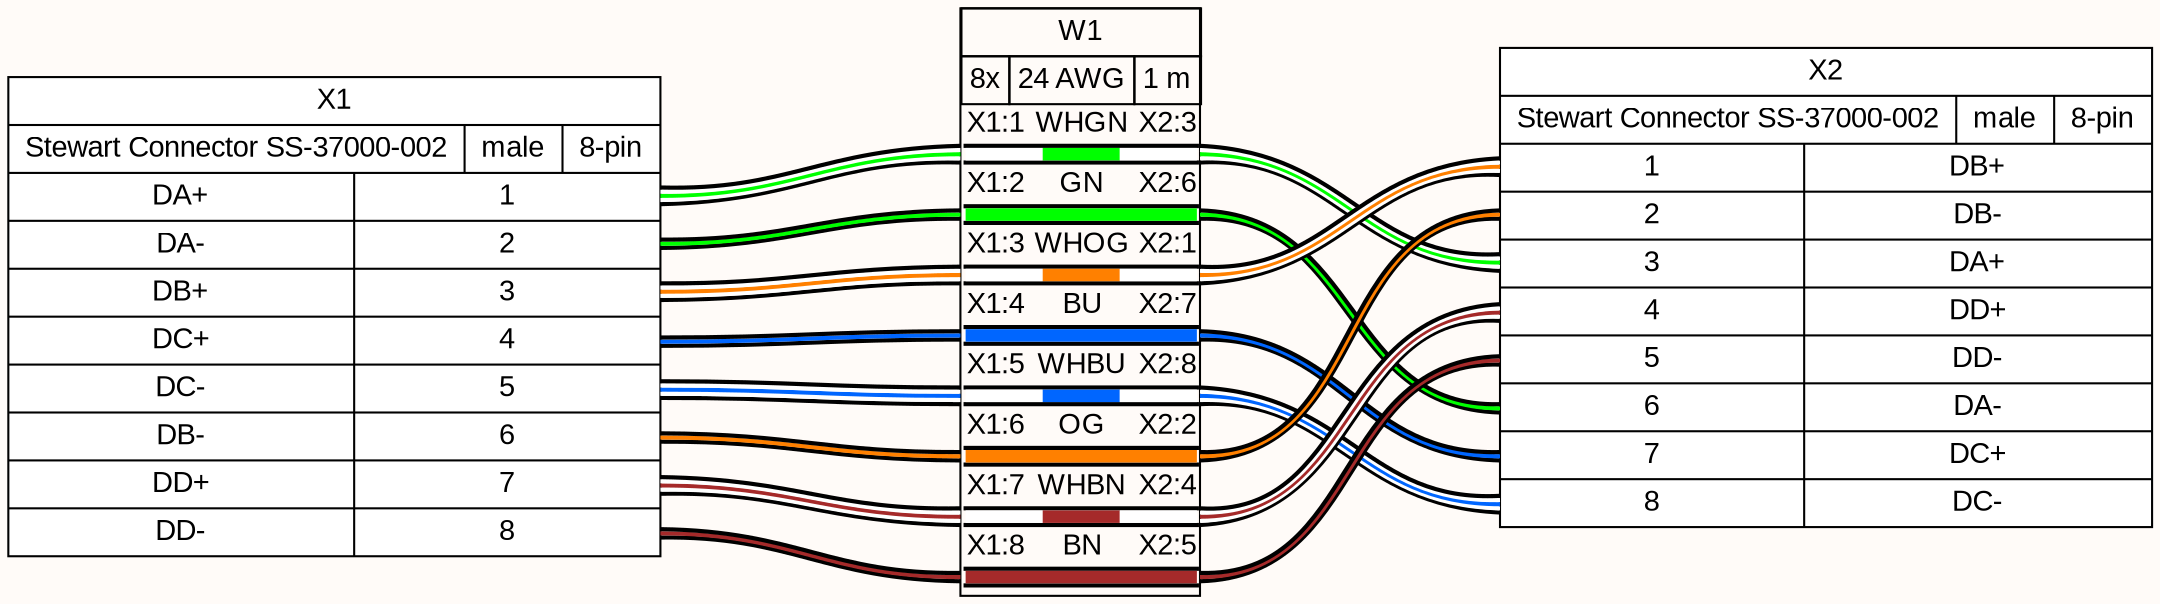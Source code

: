 graph {
// Graph generated by WireViz
// https://github.com/formatc1702/WireViz
	graph [bgcolor="#fffbf8" fontname=arial nodesep=0.33 rankdir=LR ranksep=2]
	node [fillcolor=white fontname=arial shape=record style=filled]
	edge [fontname=arial style=bold]
	X1 [label="X1|{Stewart Connector SS-37000-002|male|8-pin}|{{DA+|DA-|DB+|DC+|DC-|DB-|DD+|DD-}|{<p1r>1|<p2r>2|<p3r>3|<p4r>4|<p5r>5|<p6r>6|<p7r>7|<p8r>8}}"]
	X2 [label="X2|{Stewart Connector SS-37000-002|male|8-pin}|{{<p1l>1|<p2l>2|<p3l>3|<p4l>4|<p5l>5|<p6l>6|<p7l>7|<p8l>8}|{DB+|DB-|DA+|DD+|DD-|DA-|DC+|DC-}}"]
	edge [color="#000000:#ffffff:#00ff00:#ffffff:#000000"]
	X1:p1r:e -- W1:w1:w
	W1:w1:e -- X2:p3l:w
	edge [color="#000000:#00ff00:#000000"]
	X1:p2r:e -- W1:w2:w
	W1:w2:e -- X2:p6l:w
	edge [color="#000000:#ffffff:#ff8000:#ffffff:#000000"]
	X1:p3r:e -- W1:w3:w
	W1:w3:e -- X2:p1l:w
	edge [color="#000000:#0066ff:#000000"]
	X1:p4r:e -- W1:w4:w
	W1:w4:e -- X2:p7l:w
	edge [color="#000000:#ffffff:#0066ff:#ffffff:#000000"]
	X1:p5r:e -- W1:w5:w
	W1:w5:e -- X2:p8l:w
	edge [color="#000000:#ff8000:#000000"]
	X1:p6r:e -- W1:w6:w
	W1:w6:e -- X2:p2l:w
	edge [color="#000000:#ffffff:#a52a2a:#ffffff:#000000"]
	X1:p7r:e -- W1:w7:w
	W1:w7:e -- X2:p4l:w
	edge [color="#000000:#a52a2a:#000000"]
	X1:p8r:e -- W1:w8:w
	W1:w8:e -- X2:p5l:w
	W1 [label=<<table border="0" cellspacing="0" cellpadding="0"><tr><td><table border="0" cellspacing="0" cellpadding="3" cellborder="1"><tr><td colspan="3">W1</td></tr><tr><td>8x</td><td>24 AWG</td><td>1 m</td></tr></table></td></tr><tr><td></td></tr><tr><td><table border="0" cellspacing="0" cellborder="0"><tr><td>X1:1</td><td>WHGN</td><td>X2:3</td></tr><tr cellpadding="0" cellspacing="0" border="0"><td border="2" sides="tb" colspan="3" cellspacing="0" cellpadding="0" port="w1"><table cellspacing="0" cellpadding="0" border="0"><tr><td colspan="1.0" cellspacing="0" cellpadding="0" height="6" bgcolor="#ffffff" ></td><td colspan="1.0" cellspacing="0" cellpadding="0" height="6" bgcolor="#00ff00" ></td><td colspan="1.0" cellspacing="0" cellpadding="0" height="6" bgcolor="#ffffff" ></td></tr></table></td></tr><tr><td>X1:2</td><td>GN</td><td>X2:6</td></tr><tr cellpadding="0" cellspacing="0" border="0"><td border="2" sides="tb" colspan="3" cellspacing="0" cellpadding="0" port="w2"><table cellspacing="0" cellpadding="0" border="0"><tr><td colspan="3.0" cellspacing="0" cellpadding="0" height="6" bgcolor="#00ff00" ></td></tr></table></td></tr><tr><td>X1:3</td><td>WHOG</td><td>X2:1</td></tr><tr cellpadding="0" cellspacing="0" border="0"><td border="2" sides="tb" colspan="3" cellspacing="0" cellpadding="0" port="w3"><table cellspacing="0" cellpadding="0" border="0"><tr><td colspan="1.0" cellspacing="0" cellpadding="0" height="6" bgcolor="#ffffff" ></td><td colspan="1.0" cellspacing="0" cellpadding="0" height="6" bgcolor="#ff8000" ></td><td colspan="1.0" cellspacing="0" cellpadding="0" height="6" bgcolor="#ffffff" ></td></tr></table></td></tr><tr><td>X1:4</td><td>BU</td><td>X2:7</td></tr><tr cellpadding="0" cellspacing="0" border="0"><td border="2" sides="tb" colspan="3" cellspacing="0" cellpadding="0" port="w4"><table cellspacing="0" cellpadding="0" border="0"><tr><td colspan="3.0" cellspacing="0" cellpadding="0" height="6" bgcolor="#0066ff" ></td></tr></table></td></tr><tr><td>X1:5</td><td>WHBU</td><td>X2:8</td></tr><tr cellpadding="0" cellspacing="0" border="0"><td border="2" sides="tb" colspan="3" cellspacing="0" cellpadding="0" port="w5"><table cellspacing="0" cellpadding="0" border="0"><tr><td colspan="1.0" cellspacing="0" cellpadding="0" height="6" bgcolor="#ffffff" ></td><td colspan="1.0" cellspacing="0" cellpadding="0" height="6" bgcolor="#0066ff" ></td><td colspan="1.0" cellspacing="0" cellpadding="0" height="6" bgcolor="#ffffff" ></td></tr></table></td></tr><tr><td>X1:6</td><td>OG</td><td>X2:2</td></tr><tr cellpadding="0" cellspacing="0" border="0"><td border="2" sides="tb" colspan="3" cellspacing="0" cellpadding="0" port="w6"><table cellspacing="0" cellpadding="0" border="0"><tr><td colspan="3.0" cellspacing="0" cellpadding="0" height="6" bgcolor="#ff8000" ></td></tr></table></td></tr><tr><td>X1:7</td><td>WHBN</td><td>X2:4</td></tr><tr cellpadding="0" cellspacing="0" border="0"><td border="2" sides="tb" colspan="3" cellspacing="0" cellpadding="0" port="w7"><table cellspacing="0" cellpadding="0" border="0"><tr><td colspan="1.0" cellspacing="0" cellpadding="0" height="6" bgcolor="#ffffff" ></td><td colspan="1.0" cellspacing="0" cellpadding="0" height="6" bgcolor="#a52a2a" ></td><td colspan="1.0" cellspacing="0" cellpadding="0" height="6" bgcolor="#ffffff" ></td></tr></table></td></tr><tr><td>X1:8</td><td>BN</td><td>X2:5</td></tr><tr cellpadding="0" cellspacing="0" border="0"><td border="2" sides="tb" colspan="3" cellspacing="0" cellpadding="0" port="w8"><table cellspacing="0" cellpadding="0" border="0"><tr><td colspan="3.0" cellspacing="0" cellpadding="0" height="6" bgcolor="#a52a2a" ></td></tr></table></td></tr><tr><td></td></tr></table></td></tr></table>> fillcolor=white margin=0 shape=box style=""]
}
